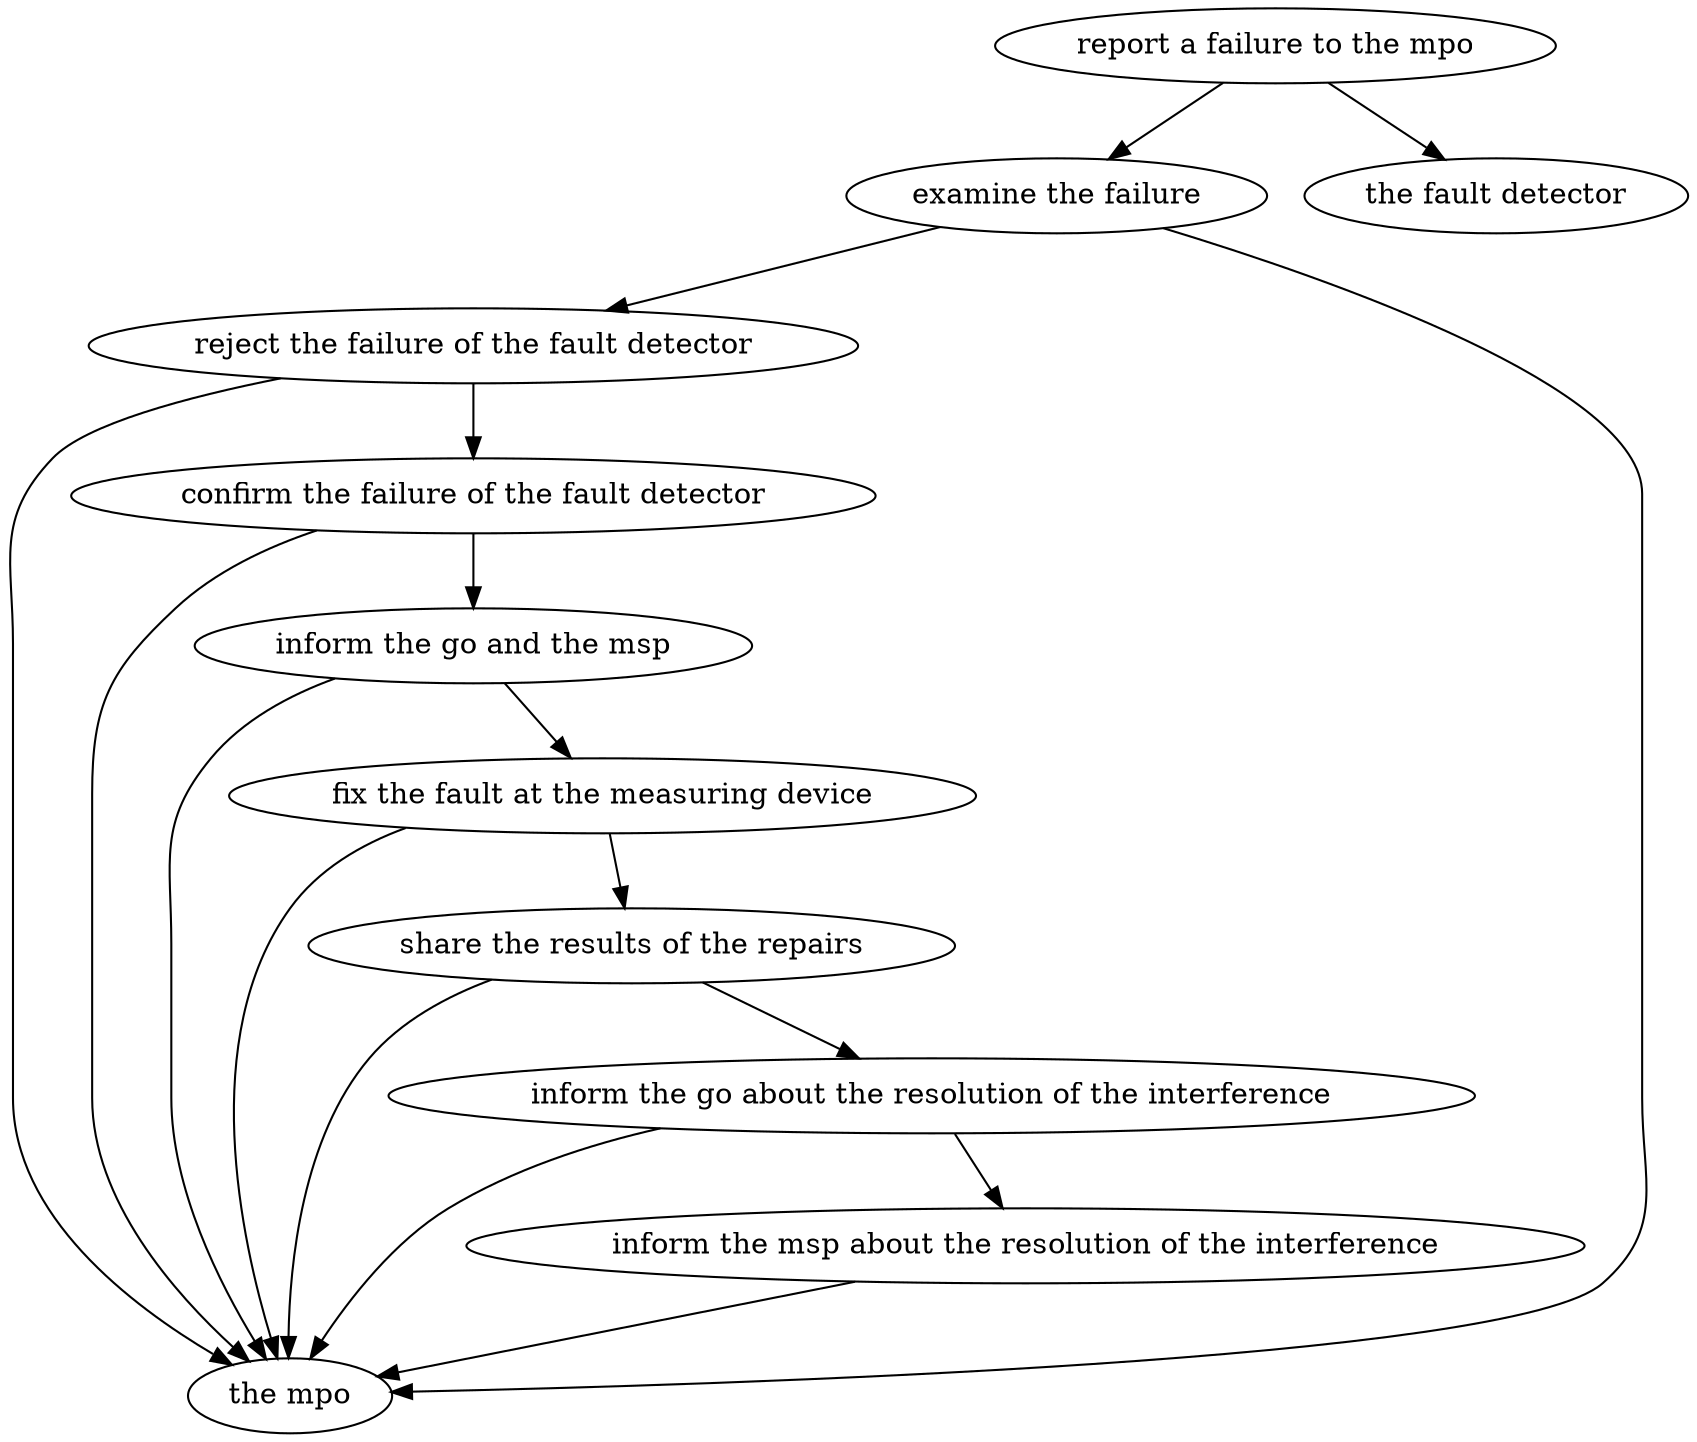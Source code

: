 strict digraph "doc-10.10" {
	graph [name="doc-10.10"];
	"report a failure to the mpo"	[attrs="{'type': 'Activity', 'label': 'report a failure to the mpo'}"];
	"examine the failure"	[attrs="{'type': 'Activity', 'label': 'examine the failure'}"];
	"report a failure to the mpo" -> "examine the failure"	[attrs="{'type': 'flow', 'label': 'flow'}"];
	"the fault detector"	[attrs="{'type': 'Actor', 'label': 'the fault detector'}"];
	"report a failure to the mpo" -> "the fault detector"	[attrs="{'type': 'actor performer', 'label': 'actor performer'}"];
	"reject the failure of the fault detector"	[attrs="{'type': 'Activity', 'label': 'reject the failure of the fault detector'}"];
	"examine the failure" -> "reject the failure of the fault detector"	[attrs="{'type': 'flow', 'label': 'flow'}"];
	"the mpo"	[attrs="{'type': 'Actor', 'label': 'the mpo'}"];
	"examine the failure" -> "the mpo"	[attrs="{'type': 'actor performer', 'label': 'actor performer'}"];
	"confirm the failure of the fault detector"	[attrs="{'type': 'Activity', 'label': 'confirm the failure of the fault detector'}"];
	"reject the failure of the fault detector" -> "confirm the failure of the fault detector"	[attrs="{'type': 'flow', 'label': 'flow'}"];
	"reject the failure of the fault detector" -> "the mpo"	[attrs="{'type': 'actor performer', 'label': 'actor performer'}"];
	"inform the go and the msp"	[attrs="{'type': 'Activity', 'label': 'inform the go and the msp'}"];
	"confirm the failure of the fault detector" -> "inform the go and the msp"	[attrs="{'type': 'flow', 'label': 'flow'}"];
	"confirm the failure of the fault detector" -> "the mpo"	[attrs="{'type': 'actor performer', 'label': 'actor performer'}"];
	"fix the fault at the measuring device"	[attrs="{'type': 'Activity', 'label': 'fix the fault at the measuring device'}"];
	"inform the go and the msp" -> "fix the fault at the measuring device"	[attrs="{'type': 'flow', 'label': 'flow'}"];
	"inform the go and the msp" -> "the mpo"	[attrs="{'type': 'actor performer', 'label': 'actor performer'}"];
	"share the results of the repairs"	[attrs="{'type': 'Activity', 'label': 'share the results of the repairs'}"];
	"fix the fault at the measuring device" -> "share the results of the repairs"	[attrs="{'type': 'flow', 'label': 'flow'}"];
	"fix the fault at the measuring device" -> "the mpo"	[attrs="{'type': 'actor performer', 'label': 'actor performer'}"];
	"inform the go about the resolution of the interference"	[attrs="{'type': 'Activity', 'label': 'inform the go about the resolution of the interference'}"];
	"share the results of the repairs" -> "inform the go about the resolution of the interference"	[attrs="{'type': 'flow', 'label': 'flow'}"];
	"share the results of the repairs" -> "the mpo"	[attrs="{'type': 'actor performer', 'label': 'actor performer'}"];
	"inform the msp about the resolution of the interference"	[attrs="{'type': 'Activity', 'label': 'inform the msp about the resolution of the interference'}"];
	"inform the go about the resolution of the interference" -> "inform the msp about the resolution of the interference"	[attrs="{'type': 'flow', 'label': 'flow'}"];
	"inform the go about the resolution of the interference" -> "the mpo"	[attrs="{'type': 'actor performer', 'label': 'actor performer'}"];
	"inform the msp about the resolution of the interference" -> "the mpo"	[attrs="{'type': 'actor performer', 'label': 'actor performer'}"];
}

